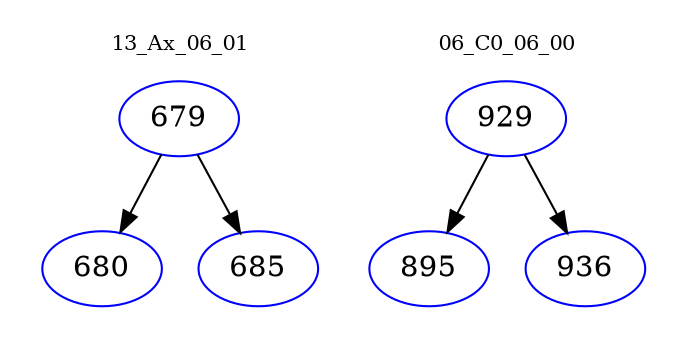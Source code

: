 digraph{
subgraph cluster_0 {
color = white
label = "13_Ax_06_01";
fontsize=10;
T0_679 [label="679", color="blue"]
T0_679 -> T0_680 [color="black"]
T0_680 [label="680", color="blue"]
T0_679 -> T0_685 [color="black"]
T0_685 [label="685", color="blue"]
}
subgraph cluster_1 {
color = white
label = "06_C0_06_00";
fontsize=10;
T1_929 [label="929", color="blue"]
T1_929 -> T1_895 [color="black"]
T1_895 [label="895", color="blue"]
T1_929 -> T1_936 [color="black"]
T1_936 [label="936", color="blue"]
}
}
